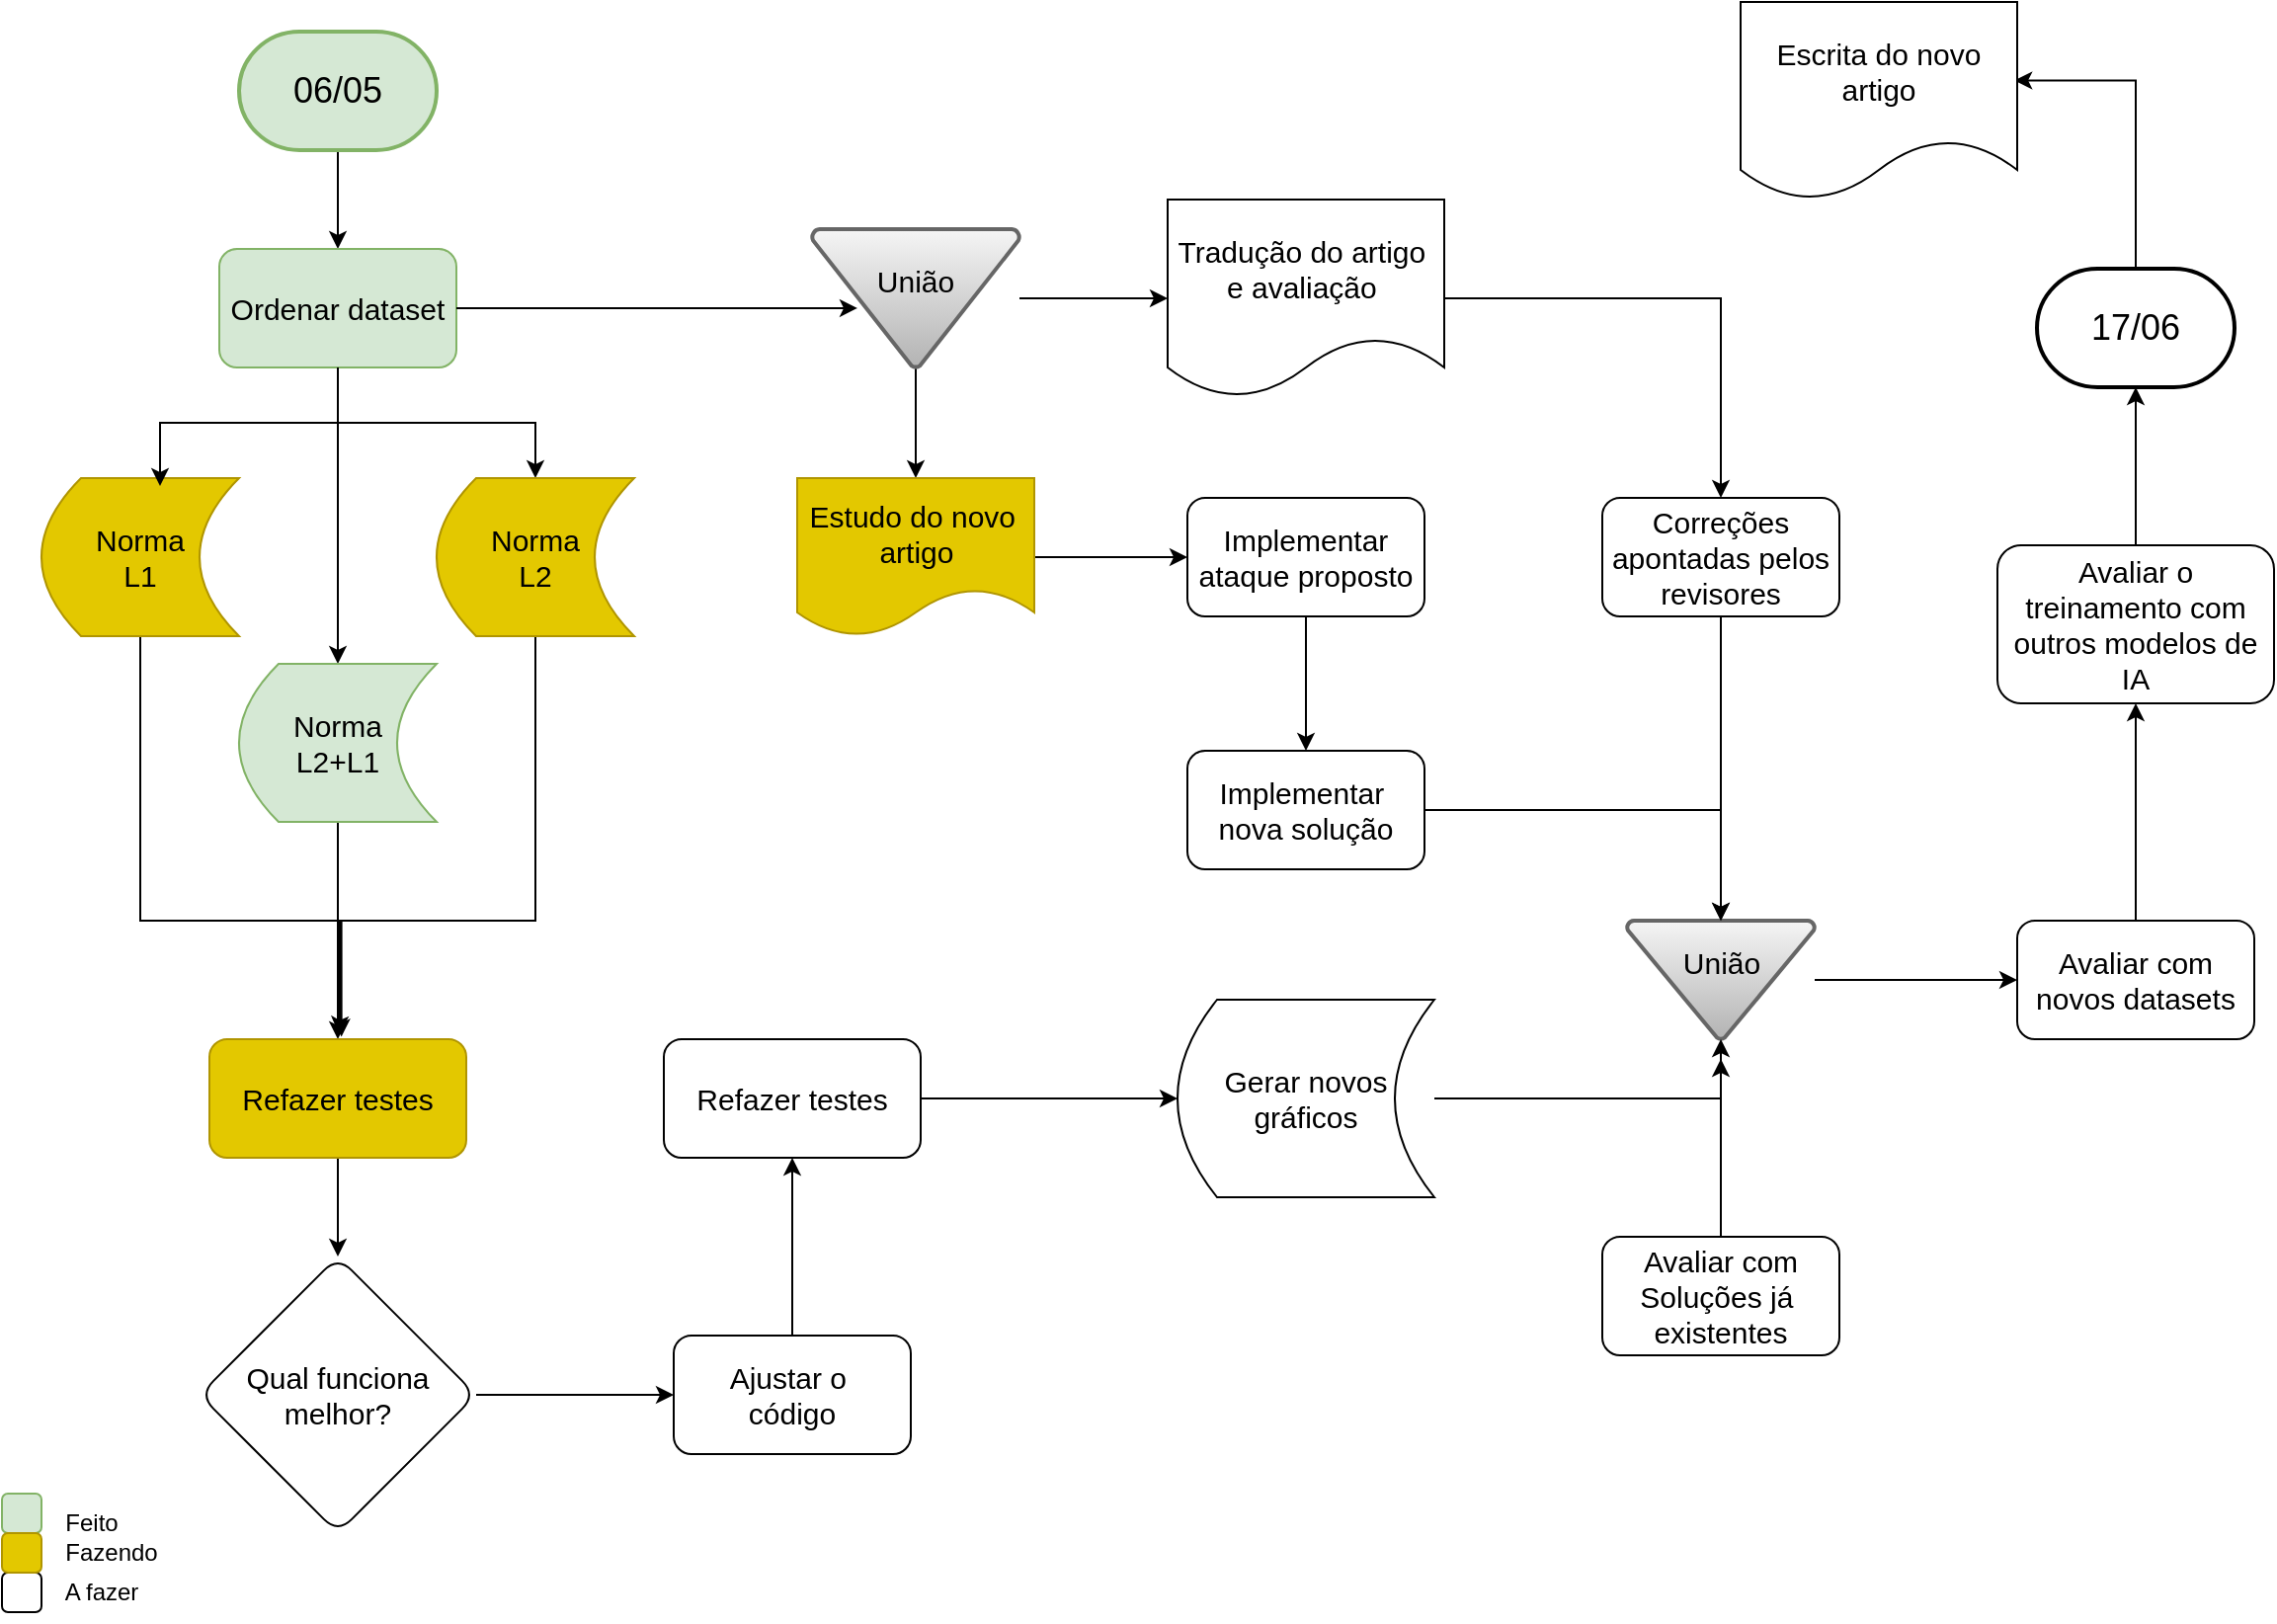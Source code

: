<mxfile version="24.4.3" type="github">
  <diagram name="Página-1" id="5VxlVyMqCUfruD9X6UzO">
    <mxGraphModel dx="1397" dy="796" grid="1" gridSize="10" guides="1" tooltips="1" connect="1" arrows="1" fold="1" page="1" pageScale="1" pageWidth="1169" pageHeight="827" math="0" shadow="0">
      <root>
        <mxCell id="0" />
        <mxCell id="1" parent="0" />
        <mxCell id="7FlVFzc1r9-0wKTSzyCu-27" value="" style="edgeStyle=orthogonalEdgeStyle;rounded=0;orthogonalLoop=1;jettySize=auto;html=1;fontFamily=Helvetica;fontSize=12;fontColor=default;" edge="1" parent="1" source="7FlVFzc1r9-0wKTSzyCu-2" target="7FlVFzc1r9-0wKTSzyCu-4">
          <mxGeometry relative="1" as="geometry" />
        </mxCell>
        <mxCell id="7FlVFzc1r9-0wKTSzyCu-2" value="&lt;font style=&quot;font-size: 18px;&quot;&gt;06/05&lt;/font&gt;" style="strokeWidth=2;html=1;shape=mxgraph.flowchart.terminator;whiteSpace=wrap;fillColor=#d5e8d4;strokeColor=#82b366;" vertex="1" parent="1">
          <mxGeometry x="130" y="20" width="100" height="60" as="geometry" />
        </mxCell>
        <mxCell id="7FlVFzc1r9-0wKTSzyCu-55" style="edgeStyle=orthogonalEdgeStyle;rounded=0;orthogonalLoop=1;jettySize=auto;html=1;fontFamily=Helvetica;fontSize=12;fontColor=default;entryX=0.99;entryY=0.397;entryDx=0;entryDy=0;entryPerimeter=0;" edge="1" parent="1" source="7FlVFzc1r9-0wKTSzyCu-3" target="7FlVFzc1r9-0wKTSzyCu-25">
          <mxGeometry relative="1" as="geometry">
            <mxPoint x="1050" y="50" as="targetPoint" />
            <Array as="points">
              <mxPoint x="1090" y="45" />
            </Array>
          </mxGeometry>
        </mxCell>
        <mxCell id="7FlVFzc1r9-0wKTSzyCu-3" value="&lt;font style=&quot;font-size: 18px;&quot;&gt;17/06&lt;/font&gt;" style="strokeWidth=2;html=1;shape=mxgraph.flowchart.terminator;whiteSpace=wrap;" vertex="1" parent="1">
          <mxGeometry x="1040" y="140" width="100" height="60" as="geometry" />
        </mxCell>
        <mxCell id="7FlVFzc1r9-0wKTSzyCu-29" style="edgeStyle=orthogonalEdgeStyle;rounded=0;orthogonalLoop=1;jettySize=auto;html=1;fontFamily=Helvetica;fontSize=12;fontColor=default;" edge="1" parent="1" source="7FlVFzc1r9-0wKTSzyCu-4" target="7FlVFzc1r9-0wKTSzyCu-7">
          <mxGeometry relative="1" as="geometry" />
        </mxCell>
        <mxCell id="7FlVFzc1r9-0wKTSzyCu-30" style="edgeStyle=orthogonalEdgeStyle;rounded=0;orthogonalLoop=1;jettySize=auto;html=1;entryX=0.5;entryY=0;entryDx=0;entryDy=0;fontFamily=Helvetica;fontSize=12;fontColor=default;" edge="1" parent="1" source="7FlVFzc1r9-0wKTSzyCu-4" target="7FlVFzc1r9-0wKTSzyCu-6">
          <mxGeometry relative="1" as="geometry" />
        </mxCell>
        <mxCell id="7FlVFzc1r9-0wKTSzyCu-4" value="&lt;font style=&quot;font-size: 15px;&quot;&gt;Ordenar dataset&lt;/font&gt;" style="rounded=1;whiteSpace=wrap;html=1;fillColor=#d5e8d4;strokeColor=#82b366;" vertex="1" parent="1">
          <mxGeometry x="120" y="130" width="120" height="60" as="geometry" />
        </mxCell>
        <mxCell id="7FlVFzc1r9-0wKTSzyCu-59" style="edgeStyle=orthogonalEdgeStyle;rounded=0;orthogonalLoop=1;jettySize=auto;html=1;fontFamily=Helvetica;fontSize=12;fontColor=default;entryX=0.505;entryY=-0.044;entryDx=0;entryDy=0;entryPerimeter=0;" edge="1" parent="1" source="7FlVFzc1r9-0wKTSzyCu-5" target="7FlVFzc1r9-0wKTSzyCu-8">
          <mxGeometry relative="1" as="geometry">
            <mxPoint x="200" y="520" as="targetPoint" />
            <Array as="points">
              <mxPoint x="80" y="470" />
              <mxPoint x="181" y="470" />
              <mxPoint x="181" y="520" />
              <mxPoint x="181" y="520" />
            </Array>
          </mxGeometry>
        </mxCell>
        <mxCell id="7FlVFzc1r9-0wKTSzyCu-5" value="&lt;font style=&quot;font-size: 15px;&quot;&gt;Norma&lt;br&gt;L1&lt;/font&gt;" style="shape=dataStorage;whiteSpace=wrap;html=1;fixedSize=1;fillColor=#e3c800;fontColor=#000000;strokeColor=#B09500;" vertex="1" parent="1">
          <mxGeometry x="30" y="246" width="100" height="80" as="geometry" />
        </mxCell>
        <mxCell id="7FlVFzc1r9-0wKTSzyCu-31" style="edgeStyle=orthogonalEdgeStyle;rounded=0;orthogonalLoop=1;jettySize=auto;html=1;entryX=0.5;entryY=0;entryDx=0;entryDy=0;fontFamily=Helvetica;fontSize=12;fontColor=default;" edge="1" parent="1" source="7FlVFzc1r9-0wKTSzyCu-6" target="7FlVFzc1r9-0wKTSzyCu-8">
          <mxGeometry relative="1" as="geometry" />
        </mxCell>
        <mxCell id="7FlVFzc1r9-0wKTSzyCu-6" value="&lt;font style=&quot;font-size: 15px;&quot;&gt;Norma&lt;br&gt;L2+L1&lt;/font&gt;" style="shape=dataStorage;whiteSpace=wrap;html=1;fixedSize=1;fillColor=#d5e8d4;strokeColor=#82b366;" vertex="1" parent="1">
          <mxGeometry x="130" y="340" width="100" height="80" as="geometry" />
        </mxCell>
        <mxCell id="7FlVFzc1r9-0wKTSzyCu-58" style="edgeStyle=orthogonalEdgeStyle;rounded=0;orthogonalLoop=1;jettySize=auto;html=1;fontFamily=Helvetica;fontSize=12;fontColor=default;entryX=0.514;entryY=-0.021;entryDx=0;entryDy=0;entryPerimeter=0;" edge="1" parent="1" source="7FlVFzc1r9-0wKTSzyCu-7" target="7FlVFzc1r9-0wKTSzyCu-8">
          <mxGeometry relative="1" as="geometry">
            <mxPoint x="200" y="520" as="targetPoint" />
            <Array as="points">
              <mxPoint x="280" y="470" />
              <mxPoint x="182" y="470" />
            </Array>
          </mxGeometry>
        </mxCell>
        <mxCell id="7FlVFzc1r9-0wKTSzyCu-7" value="&lt;font style=&quot;font-size: 15px;&quot;&gt;Norma&lt;br&gt;L2&lt;/font&gt;" style="shape=dataStorage;whiteSpace=wrap;html=1;fixedSize=1;fillColor=#e3c800;fontColor=#000000;strokeColor=#B09500;" vertex="1" parent="1">
          <mxGeometry x="230" y="246" width="100" height="80" as="geometry" />
        </mxCell>
        <mxCell id="7FlVFzc1r9-0wKTSzyCu-32" style="edgeStyle=orthogonalEdgeStyle;rounded=0;orthogonalLoop=1;jettySize=auto;html=1;entryX=0.5;entryY=0;entryDx=0;entryDy=0;fontFamily=Helvetica;fontSize=12;fontColor=default;" edge="1" parent="1" source="7FlVFzc1r9-0wKTSzyCu-8" target="7FlVFzc1r9-0wKTSzyCu-9">
          <mxGeometry relative="1" as="geometry" />
        </mxCell>
        <mxCell id="7FlVFzc1r9-0wKTSzyCu-8" value="&lt;font style=&quot;font-size: 15px;&quot;&gt;Refazer testes&lt;/font&gt;" style="rounded=1;whiteSpace=wrap;html=1;fillColor=#e3c800;fontColor=#000000;strokeColor=#B09500;" vertex="1" parent="1">
          <mxGeometry x="115" y="530" width="130" height="60" as="geometry" />
        </mxCell>
        <mxCell id="7FlVFzc1r9-0wKTSzyCu-33" style="edgeStyle=orthogonalEdgeStyle;rounded=0;orthogonalLoop=1;jettySize=auto;html=1;entryX=0;entryY=0.5;entryDx=0;entryDy=0;fontFamily=Helvetica;fontSize=12;fontColor=default;" edge="1" parent="1" source="7FlVFzc1r9-0wKTSzyCu-9" target="7FlVFzc1r9-0wKTSzyCu-10">
          <mxGeometry relative="1" as="geometry" />
        </mxCell>
        <mxCell id="7FlVFzc1r9-0wKTSzyCu-9" value="&lt;font style=&quot;font-size: 15px;&quot;&gt;Qual funciona melhor?&lt;/font&gt;" style="rhombus;whiteSpace=wrap;html=1;rounded=1;strokeColor=default;align=center;verticalAlign=middle;fontFamily=Helvetica;fontSize=12;fontColor=default;fillColor=default;" vertex="1" parent="1">
          <mxGeometry x="110" y="640" width="140" height="140" as="geometry" />
        </mxCell>
        <mxCell id="7FlVFzc1r9-0wKTSzyCu-34" style="edgeStyle=orthogonalEdgeStyle;rounded=0;orthogonalLoop=1;jettySize=auto;html=1;entryX=0.5;entryY=1;entryDx=0;entryDy=0;fontFamily=Helvetica;fontSize=12;fontColor=default;" edge="1" parent="1" source="7FlVFzc1r9-0wKTSzyCu-10" target="7FlVFzc1r9-0wKTSzyCu-11">
          <mxGeometry relative="1" as="geometry" />
        </mxCell>
        <mxCell id="7FlVFzc1r9-0wKTSzyCu-10" value="&lt;font style=&quot;font-size: 15px;&quot;&gt;Ajustar o&amp;nbsp;&lt;br&gt;código&lt;/font&gt;" style="rounded=1;whiteSpace=wrap;html=1;strokeColor=default;align=center;verticalAlign=middle;fontFamily=Helvetica;fontSize=12;fontColor=default;fillColor=default;" vertex="1" parent="1">
          <mxGeometry x="350" y="680" width="120" height="60" as="geometry" />
        </mxCell>
        <mxCell id="7FlVFzc1r9-0wKTSzyCu-35" style="edgeStyle=orthogonalEdgeStyle;rounded=0;orthogonalLoop=1;jettySize=auto;html=1;entryX=0;entryY=0.5;entryDx=0;entryDy=0;fontFamily=Helvetica;fontSize=12;fontColor=default;" edge="1" parent="1" source="7FlVFzc1r9-0wKTSzyCu-11" target="7FlVFzc1r9-0wKTSzyCu-14">
          <mxGeometry relative="1" as="geometry" />
        </mxCell>
        <mxCell id="7FlVFzc1r9-0wKTSzyCu-11" value="&lt;font style=&quot;font-size: 15px;&quot;&gt;Refazer testes&lt;/font&gt;" style="rounded=1;whiteSpace=wrap;html=1;" vertex="1" parent="1">
          <mxGeometry x="345" y="530" width="130" height="60" as="geometry" />
        </mxCell>
        <mxCell id="7FlVFzc1r9-0wKTSzyCu-37" style="edgeStyle=orthogonalEdgeStyle;rounded=0;orthogonalLoop=1;jettySize=auto;html=1;entryX=0;entryY=0.5;entryDx=0;entryDy=0;fontFamily=Helvetica;fontSize=12;fontColor=default;" edge="1" parent="1" source="7FlVFzc1r9-0wKTSzyCu-13" target="7FlVFzc1r9-0wKTSzyCu-21">
          <mxGeometry relative="1" as="geometry" />
        </mxCell>
        <mxCell id="7FlVFzc1r9-0wKTSzyCu-39" style="edgeStyle=orthogonalEdgeStyle;rounded=0;orthogonalLoop=1;jettySize=auto;html=1;entryX=0.5;entryY=0;entryDx=0;entryDy=0;fontFamily=Helvetica;fontSize=12;fontColor=default;" edge="1" parent="1" source="7FlVFzc1r9-0wKTSzyCu-13" target="7FlVFzc1r9-0wKTSzyCu-15">
          <mxGeometry relative="1" as="geometry" />
        </mxCell>
        <mxCell id="7FlVFzc1r9-0wKTSzyCu-13" value="&lt;font style=&quot;font-size: 15px;&quot;&gt;União&lt;/font&gt;&lt;div style=&quot;font-size: 15px;&quot;&gt;&lt;br&gt;&lt;/div&gt;" style="strokeWidth=2;html=1;shape=mxgraph.flowchart.merge_or_storage;whiteSpace=wrap;rounded=1;align=center;verticalAlign=middle;fontFamily=Helvetica;fontSize=12;fillColor=#f5f5f5;gradientColor=#b3b3b3;strokeColor=#666666;" vertex="1" parent="1">
          <mxGeometry x="420" y="120" width="105" height="70" as="geometry" />
        </mxCell>
        <mxCell id="7FlVFzc1r9-0wKTSzyCu-14" value="&lt;font style=&quot;font-size: 15px;&quot;&gt;Gerar novos&lt;br&gt;gráficos&lt;/font&gt;" style="shape=dataStorage;whiteSpace=wrap;html=1;fixedSize=1;rounded=1;strokeColor=default;align=center;verticalAlign=middle;fontFamily=Helvetica;fontSize=12;fontColor=default;fillColor=default;" vertex="1" parent="1">
          <mxGeometry x="605" y="510" width="130" height="100" as="geometry" />
        </mxCell>
        <mxCell id="7FlVFzc1r9-0wKTSzyCu-42" style="edgeStyle=orthogonalEdgeStyle;rounded=0;orthogonalLoop=1;jettySize=auto;html=1;entryX=0;entryY=0.5;entryDx=0;entryDy=0;fontFamily=Helvetica;fontSize=12;fontColor=default;" edge="1" parent="1" source="7FlVFzc1r9-0wKTSzyCu-15" target="7FlVFzc1r9-0wKTSzyCu-16">
          <mxGeometry relative="1" as="geometry" />
        </mxCell>
        <mxCell id="7FlVFzc1r9-0wKTSzyCu-15" value="&lt;font style=&quot;font-size: 15px;&quot;&gt;Estudo do novo&amp;nbsp;&lt;/font&gt;&lt;div style=&quot;font-size: 15px;&quot;&gt;&lt;font style=&quot;font-size: 15px;&quot;&gt;artigo&lt;/font&gt;&lt;/div&gt;" style="shape=document;whiteSpace=wrap;html=1;boundedLbl=1;rounded=1;strokeColor=#B09500;align=center;verticalAlign=middle;fontFamily=Helvetica;fontSize=12;fontColor=#000000;fillColor=#e3c800;" vertex="1" parent="1">
          <mxGeometry x="412.5" y="246" width="120" height="80" as="geometry" />
        </mxCell>
        <mxCell id="7FlVFzc1r9-0wKTSzyCu-43" style="edgeStyle=orthogonalEdgeStyle;rounded=0;orthogonalLoop=1;jettySize=auto;html=1;entryX=0.5;entryY=0;entryDx=0;entryDy=0;fontFamily=Helvetica;fontSize=12;fontColor=default;" edge="1" parent="1" source="7FlVFzc1r9-0wKTSzyCu-16" target="7FlVFzc1r9-0wKTSzyCu-18">
          <mxGeometry relative="1" as="geometry" />
        </mxCell>
        <mxCell id="7FlVFzc1r9-0wKTSzyCu-16" value="&lt;font style=&quot;font-size: 15px;&quot;&gt;Implementar&lt;br&gt;ataque proposto&lt;/font&gt;" style="rounded=1;whiteSpace=wrap;html=1;strokeColor=default;align=center;verticalAlign=middle;fontFamily=Helvetica;fontSize=12;fontColor=default;fillColor=default;" vertex="1" parent="1">
          <mxGeometry x="610" y="256" width="120" height="60" as="geometry" />
        </mxCell>
        <mxCell id="7FlVFzc1r9-0wKTSzyCu-18" value="&lt;font style=&quot;font-size: 15px;&quot;&gt;Implementar&amp;nbsp;&lt;br&gt;nova solução&lt;/font&gt;" style="rounded=1;whiteSpace=wrap;html=1;strokeColor=default;align=center;verticalAlign=middle;fontFamily=Helvetica;fontSize=12;fontColor=default;fillColor=default;" vertex="1" parent="1">
          <mxGeometry x="610" y="384" width="120" height="60" as="geometry" />
        </mxCell>
        <mxCell id="7FlVFzc1r9-0wKTSzyCu-57" style="edgeStyle=orthogonalEdgeStyle;rounded=0;orthogonalLoop=1;jettySize=auto;html=1;entryX=0;entryY=0.5;entryDx=0;entryDy=0;fontFamily=Helvetica;fontSize=12;fontColor=default;" edge="1" parent="1" source="7FlVFzc1r9-0wKTSzyCu-19" target="7FlVFzc1r9-0wKTSzyCu-22">
          <mxGeometry relative="1" as="geometry" />
        </mxCell>
        <mxCell id="7FlVFzc1r9-0wKTSzyCu-19" value="&lt;font style=&quot;font-size: 15px;&quot;&gt;União&lt;/font&gt;&lt;div style=&quot;font-size: 15px;&quot;&gt;&lt;br&gt;&lt;/div&gt;" style="strokeWidth=2;html=1;shape=mxgraph.flowchart.merge_or_storage;whiteSpace=wrap;rounded=1;strokeColor=#666666;align=center;verticalAlign=middle;fontFamily=Helvetica;fontSize=12;fillColor=#f5f5f5;gradientColor=#b3b3b3;" vertex="1" parent="1">
          <mxGeometry x="832.5" y="470" width="95" height="60" as="geometry" />
        </mxCell>
        <mxCell id="7FlVFzc1r9-0wKTSzyCu-47" style="edgeStyle=orthogonalEdgeStyle;rounded=0;orthogonalLoop=1;jettySize=auto;html=1;fontFamily=Helvetica;fontSize=12;fontColor=default;" edge="1" parent="1" source="7FlVFzc1r9-0wKTSzyCu-20">
          <mxGeometry relative="1" as="geometry">
            <mxPoint x="880" y="540" as="targetPoint" />
          </mxGeometry>
        </mxCell>
        <mxCell id="7FlVFzc1r9-0wKTSzyCu-20" value="&lt;font style=&quot;font-size: 15px;&quot;&gt;Avaliar com&lt;br&gt;Soluções já&amp;nbsp;&lt;br&gt;existentes&lt;/font&gt;" style="rounded=1;whiteSpace=wrap;html=1;strokeColor=default;align=center;verticalAlign=middle;fontFamily=Helvetica;fontSize=12;fontColor=default;fillColor=default;" vertex="1" parent="1">
          <mxGeometry x="820" y="630" width="120" height="60" as="geometry" />
        </mxCell>
        <mxCell id="7FlVFzc1r9-0wKTSzyCu-41" style="edgeStyle=orthogonalEdgeStyle;rounded=0;orthogonalLoop=1;jettySize=auto;html=1;entryX=0.5;entryY=0;entryDx=0;entryDy=0;fontFamily=Helvetica;fontSize=12;fontColor=default;" edge="1" parent="1" source="7FlVFzc1r9-0wKTSzyCu-21" target="7FlVFzc1r9-0wKTSzyCu-23">
          <mxGeometry relative="1" as="geometry" />
        </mxCell>
        <mxCell id="7FlVFzc1r9-0wKTSzyCu-21" value="&lt;font style=&quot;font-size: 15px;&quot;&gt;Tradução do artigo&amp;nbsp;&lt;br&gt;e avaliação&amp;nbsp;&lt;/font&gt;" style="shape=document;whiteSpace=wrap;html=1;boundedLbl=1;rounded=1;strokeColor=default;align=center;verticalAlign=middle;fontFamily=Helvetica;fontSize=12;fontColor=default;fillColor=default;" vertex="1" parent="1">
          <mxGeometry x="600" y="105" width="140" height="100" as="geometry" />
        </mxCell>
        <mxCell id="7FlVFzc1r9-0wKTSzyCu-56" style="edgeStyle=orthogonalEdgeStyle;rounded=0;orthogonalLoop=1;jettySize=auto;html=1;entryX=0.5;entryY=1;entryDx=0;entryDy=0;fontFamily=Helvetica;fontSize=12;fontColor=default;" edge="1" parent="1" source="7FlVFzc1r9-0wKTSzyCu-22" target="7FlVFzc1r9-0wKTSzyCu-24">
          <mxGeometry relative="1" as="geometry" />
        </mxCell>
        <mxCell id="7FlVFzc1r9-0wKTSzyCu-22" value="&lt;font style=&quot;font-size: 15px;&quot;&gt;Avaliar com novos datasets&lt;/font&gt;" style="rounded=1;whiteSpace=wrap;html=1;strokeColor=default;align=center;verticalAlign=middle;fontFamily=Helvetica;fontSize=12;fontColor=default;fillColor=default;" vertex="1" parent="1">
          <mxGeometry x="1030" y="470" width="120" height="60" as="geometry" />
        </mxCell>
        <mxCell id="7FlVFzc1r9-0wKTSzyCu-45" style="edgeStyle=orthogonalEdgeStyle;rounded=0;orthogonalLoop=1;jettySize=auto;html=1;fontFamily=Helvetica;fontSize=12;fontColor=default;" edge="1" parent="1" source="7FlVFzc1r9-0wKTSzyCu-23">
          <mxGeometry relative="1" as="geometry">
            <mxPoint x="880" y="470" as="targetPoint" />
          </mxGeometry>
        </mxCell>
        <mxCell id="7FlVFzc1r9-0wKTSzyCu-23" value="&lt;font style=&quot;font-size: 15px;&quot;&gt;Correções apontadas pelos revisores&lt;/font&gt;" style="rounded=1;whiteSpace=wrap;html=1;strokeColor=default;align=center;verticalAlign=middle;fontFamily=Helvetica;fontSize=12;fontColor=default;fillColor=default;" vertex="1" parent="1">
          <mxGeometry x="820" y="256" width="120" height="60" as="geometry" />
        </mxCell>
        <mxCell id="7FlVFzc1r9-0wKTSzyCu-50" value="" style="edgeStyle=orthogonalEdgeStyle;rounded=0;orthogonalLoop=1;jettySize=auto;html=1;fontFamily=Helvetica;fontSize=12;fontColor=default;" edge="1" parent="1" source="7FlVFzc1r9-0wKTSzyCu-24" target="7FlVFzc1r9-0wKTSzyCu-3">
          <mxGeometry relative="1" as="geometry" />
        </mxCell>
        <mxCell id="7FlVFzc1r9-0wKTSzyCu-24" value="&lt;font style=&quot;font-size: 15px;&quot;&gt;Avaliar o treinamento com outros modelos de IA&lt;/font&gt;" style="rounded=1;whiteSpace=wrap;html=1;strokeColor=default;align=center;verticalAlign=middle;fontFamily=Helvetica;fontSize=12;fontColor=default;fillColor=default;" vertex="1" parent="1">
          <mxGeometry x="1020" y="280" width="140" height="80" as="geometry" />
        </mxCell>
        <mxCell id="7FlVFzc1r9-0wKTSzyCu-25" value="&lt;span style=&quot;font-size: 15px;&quot;&gt;Escrita do novo artigo&lt;/span&gt;" style="shape=document;whiteSpace=wrap;html=1;boundedLbl=1;rounded=1;strokeColor=default;align=center;verticalAlign=middle;fontFamily=Helvetica;fontSize=12;fontColor=default;fillColor=default;" vertex="1" parent="1">
          <mxGeometry x="890" y="5" width="140" height="100" as="geometry" />
        </mxCell>
        <mxCell id="7FlVFzc1r9-0wKTSzyCu-28" style="edgeStyle=orthogonalEdgeStyle;rounded=0;orthogonalLoop=1;jettySize=auto;html=1;entryX=0.6;entryY=0.05;entryDx=0;entryDy=0;entryPerimeter=0;fontFamily=Helvetica;fontSize=12;fontColor=default;" edge="1" parent="1" source="7FlVFzc1r9-0wKTSzyCu-4" target="7FlVFzc1r9-0wKTSzyCu-5">
          <mxGeometry relative="1" as="geometry" />
        </mxCell>
        <mxCell id="7FlVFzc1r9-0wKTSzyCu-36" style="edgeStyle=orthogonalEdgeStyle;rounded=0;orthogonalLoop=1;jettySize=auto;html=1;entryX=0.219;entryY=0.571;entryDx=0;entryDy=0;entryPerimeter=0;fontFamily=Helvetica;fontSize=12;fontColor=default;" edge="1" parent="1" source="7FlVFzc1r9-0wKTSzyCu-4" target="7FlVFzc1r9-0wKTSzyCu-13">
          <mxGeometry relative="1" as="geometry" />
        </mxCell>
        <mxCell id="7FlVFzc1r9-0wKTSzyCu-44" style="edgeStyle=orthogonalEdgeStyle;rounded=0;orthogonalLoop=1;jettySize=auto;html=1;exitX=1;exitY=0.5;exitDx=0;exitDy=0;entryX=0.5;entryY=0;entryDx=0;entryDy=0;entryPerimeter=0;fontFamily=Helvetica;fontSize=12;fontColor=default;" edge="1" parent="1" source="7FlVFzc1r9-0wKTSzyCu-18" target="7FlVFzc1r9-0wKTSzyCu-19">
          <mxGeometry relative="1" as="geometry" />
        </mxCell>
        <mxCell id="7FlVFzc1r9-0wKTSzyCu-46" style="edgeStyle=orthogonalEdgeStyle;rounded=0;orthogonalLoop=1;jettySize=auto;html=1;entryX=0.5;entryY=1;entryDx=0;entryDy=0;entryPerimeter=0;fontFamily=Helvetica;fontSize=12;fontColor=default;" edge="1" parent="1" source="7FlVFzc1r9-0wKTSzyCu-14" target="7FlVFzc1r9-0wKTSzyCu-19">
          <mxGeometry relative="1" as="geometry" />
        </mxCell>
        <mxCell id="7FlVFzc1r9-0wKTSzyCu-60" value="" style="whiteSpace=wrap;html=1;aspect=fixed;rounded=1;strokeColor=default;align=center;verticalAlign=middle;fontFamily=Helvetica;fontSize=12;fontColor=default;fillColor=default;" vertex="1" parent="1">
          <mxGeometry x="10" y="800" width="20" height="20" as="geometry" />
        </mxCell>
        <mxCell id="7FlVFzc1r9-0wKTSzyCu-61" value="" style="whiteSpace=wrap;html=1;aspect=fixed;rounded=1;strokeColor=#82b366;align=center;verticalAlign=middle;fontFamily=Helvetica;fontSize=12;fillColor=#d5e8d4;" vertex="1" parent="1">
          <mxGeometry x="10" y="760" width="20" height="20" as="geometry" />
        </mxCell>
        <mxCell id="7FlVFzc1r9-0wKTSzyCu-62" value="" style="whiteSpace=wrap;html=1;aspect=fixed;rounded=1;strokeColor=#B09500;align=center;verticalAlign=middle;fontFamily=Helvetica;fontSize=12;fontColor=#000000;fillColor=#e3c800;" vertex="1" parent="1">
          <mxGeometry x="10" y="780" width="20" height="20" as="geometry" />
        </mxCell>
        <mxCell id="7FlVFzc1r9-0wKTSzyCu-63" value="Feito" style="text;html=1;align=center;verticalAlign=middle;resizable=0;points=[];autosize=1;strokeColor=none;fillColor=none;fontFamily=Helvetica;fontSize=12;fontColor=default;" vertex="1" parent="1">
          <mxGeometry x="30" y="760" width="50" height="30" as="geometry" />
        </mxCell>
        <mxCell id="7FlVFzc1r9-0wKTSzyCu-64" value="Fazendo" style="text;html=1;align=center;verticalAlign=middle;resizable=0;points=[];autosize=1;strokeColor=none;fillColor=none;fontFamily=Helvetica;fontSize=12;fontColor=default;" vertex="1" parent="1">
          <mxGeometry x="30" y="775" width="70" height="30" as="geometry" />
        </mxCell>
        <mxCell id="7FlVFzc1r9-0wKTSzyCu-65" value="A fazer" style="text;html=1;align=center;verticalAlign=middle;resizable=0;points=[];autosize=1;strokeColor=none;fillColor=none;fontFamily=Helvetica;fontSize=12;fontColor=default;" vertex="1" parent="1">
          <mxGeometry x="30" y="795" width="60" height="30" as="geometry" />
        </mxCell>
      </root>
    </mxGraphModel>
  </diagram>
</mxfile>
